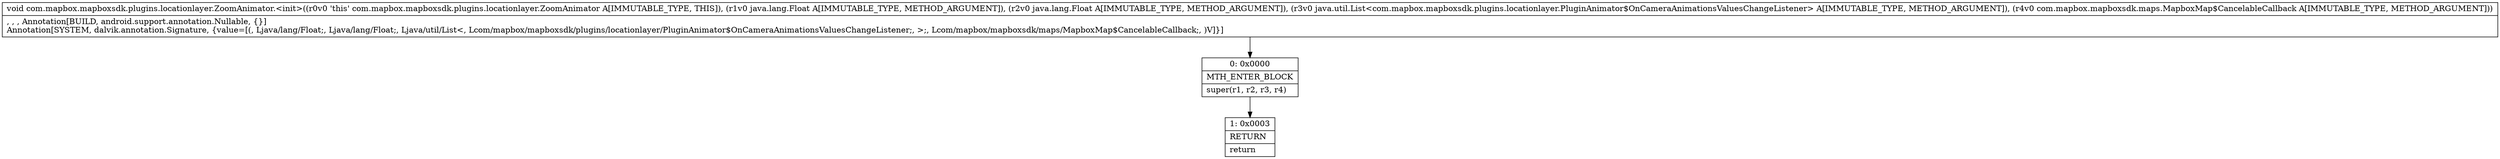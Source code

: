 digraph "CFG forcom.mapbox.mapboxsdk.plugins.locationlayer.ZoomAnimator.\<init\>(Ljava\/lang\/Float;Ljava\/lang\/Float;Ljava\/util\/List;Lcom\/mapbox\/mapboxsdk\/maps\/MapboxMap$CancelableCallback;)V" {
Node_0 [shape=record,label="{0\:\ 0x0000|MTH_ENTER_BLOCK\l|super(r1, r2, r3, r4)\l}"];
Node_1 [shape=record,label="{1\:\ 0x0003|RETURN\l|return\l}"];
MethodNode[shape=record,label="{void com.mapbox.mapboxsdk.plugins.locationlayer.ZoomAnimator.\<init\>((r0v0 'this' com.mapbox.mapboxsdk.plugins.locationlayer.ZoomAnimator A[IMMUTABLE_TYPE, THIS]), (r1v0 java.lang.Float A[IMMUTABLE_TYPE, METHOD_ARGUMENT]), (r2v0 java.lang.Float A[IMMUTABLE_TYPE, METHOD_ARGUMENT]), (r3v0 java.util.List\<com.mapbox.mapboxsdk.plugins.locationlayer.PluginAnimator$OnCameraAnimationsValuesChangeListener\> A[IMMUTABLE_TYPE, METHOD_ARGUMENT]), (r4v0 com.mapbox.mapboxsdk.maps.MapboxMap$CancelableCallback A[IMMUTABLE_TYPE, METHOD_ARGUMENT]))  | , , , Annotation[BUILD, android.support.annotation.Nullable, \{\}]\lAnnotation[SYSTEM, dalvik.annotation.Signature, \{value=[(, Ljava\/lang\/Float;, Ljava\/lang\/Float;, Ljava\/util\/List\<, Lcom\/mapbox\/mapboxsdk\/plugins\/locationlayer\/PluginAnimator$OnCameraAnimationsValuesChangeListener;, \>;, Lcom\/mapbox\/mapboxsdk\/maps\/MapboxMap$CancelableCallback;, )V]\}]\l}"];
MethodNode -> Node_0;
Node_0 -> Node_1;
}

